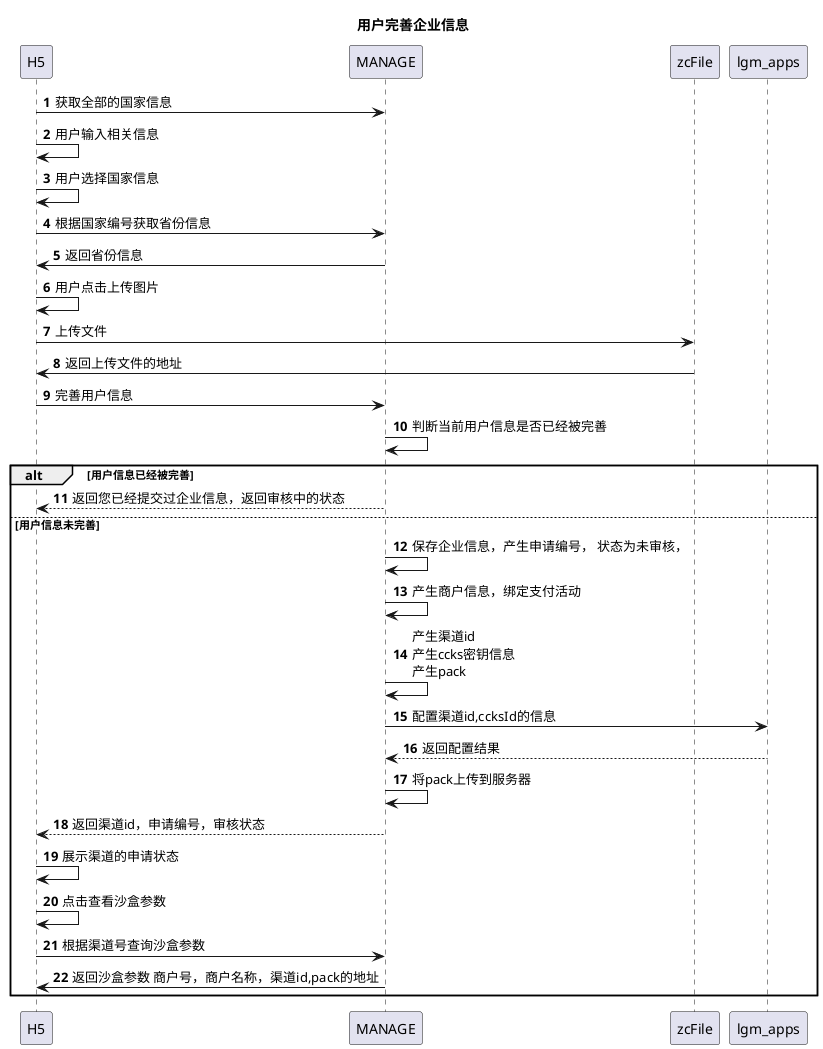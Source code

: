 @startuml
title:用户完善企业信息
autonumber
H5->MANAGE:获取全部的国家信息
H5->H5:用户输入相关信息
H5->H5:用户选择国家信息
H5->MANAGE:根据国家编号获取省份信息
MANAGE->H5:返回省份信息
H5->H5:用户点击上传图片
H5->zcFile:上传文件
zcFile->H5:返回上传文件的地址
H5->MANAGE:完善用户信息
MANAGE->MANAGE:判断当前用户信息是否已经被完善
alt 用户信息已经被完善
MANAGE-->H5:返回您已经提交过企业信息，返回审核中的状态
else 用户信息未完善
MANAGE->MANAGE:保存企业信息，产生申请编号， 状态为未审核，
MANAGE->MANAGE:产生商户信息，绑定支付活动
MANAGE->MANAGE:产生渠道id\n产生ccks密钥信息\n产生pack
MANAGE->lgm_apps:配置渠道id,ccksId的信息
lgm_apps-->MANAGE:返回配置结果
MANAGE->MANAGE:将pack上传到服务器
MANAGE-->H5:返回渠道id，申请编号，审核状态
H5->H5:展示渠道的申请状态
H5->H5:点击查看沙盒参数
H5->MANAGE:根据渠道号查询沙盒参数
MANAGE->H5:返回沙盒参数 商户号，商户名称，渠道id,pack的地址
end
@enduml